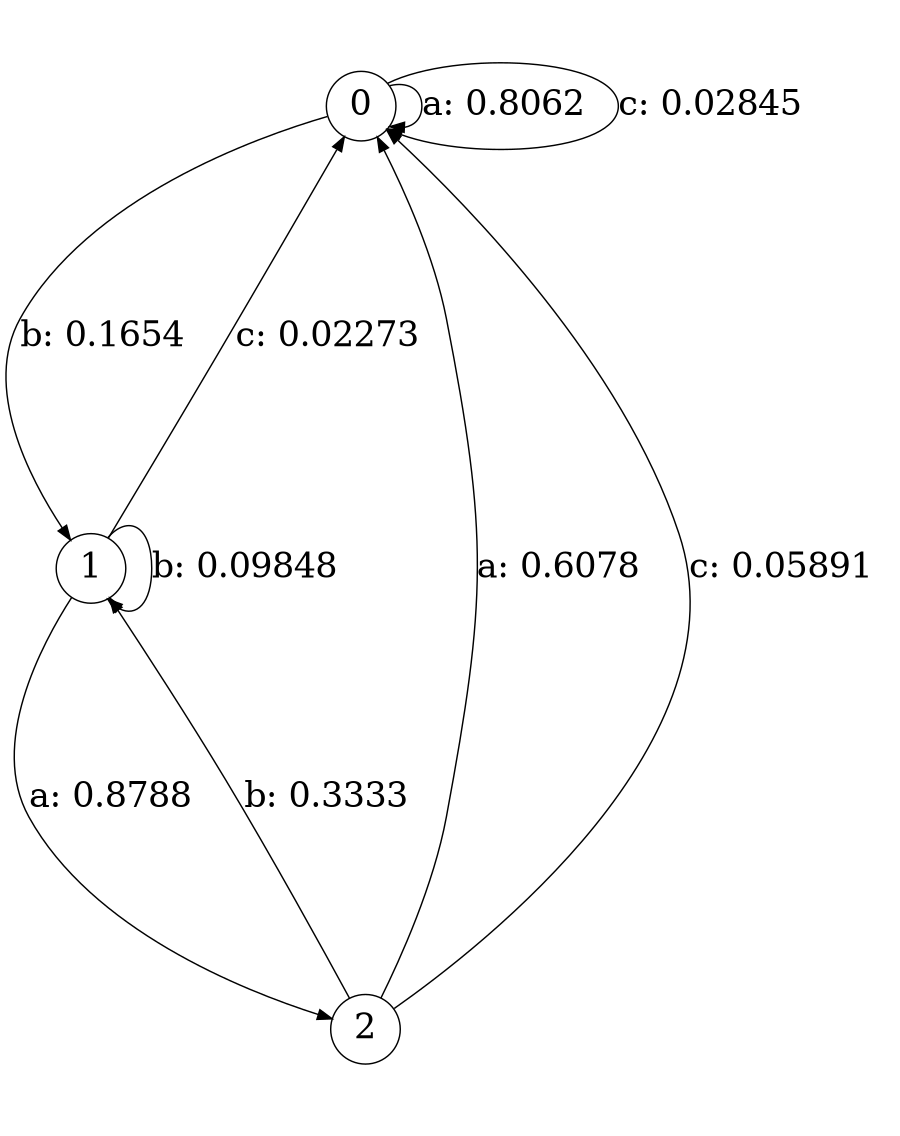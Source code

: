 digraph "d2-050nw-t0-cen-SML" {
size = "6,8.5";
ratio = "fill";
node [shape = circle];
node [fontsize = 24];
edge [fontsize = 24];
0 -> 0 [label = "a: 0.8062   "];
0 -> 1 [label = "b: 0.1654   "];
0 -> 0 [label = "c: 0.02845  "];
1 -> 2 [label = "a: 0.8788   "];
1 -> 1 [label = "b: 0.09848  "];
1 -> 0 [label = "c: 0.02273  "];
2 -> 0 [label = "a: 0.6078   "];
2 -> 1 [label = "b: 0.3333   "];
2 -> 0 [label = "c: 0.05891  "];
}